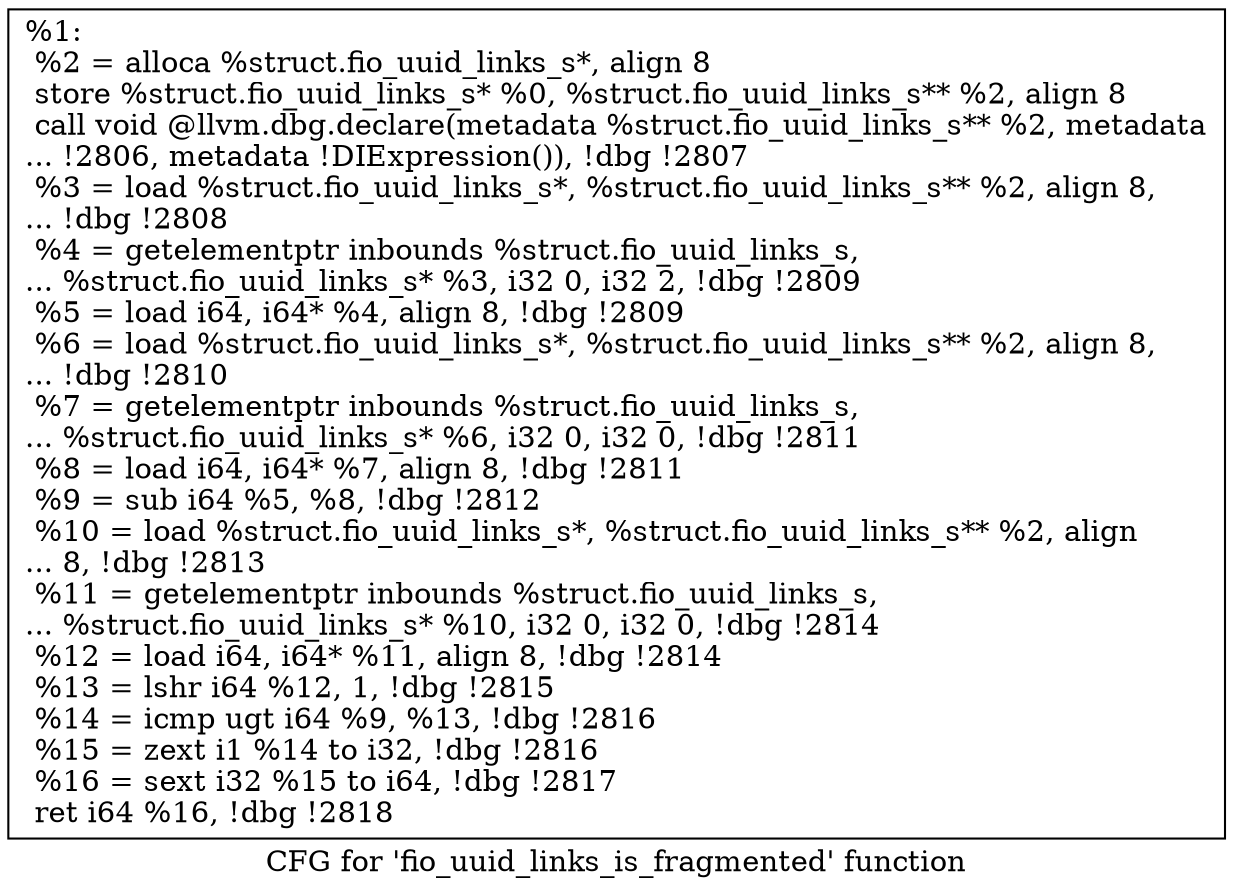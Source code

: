 digraph "CFG for 'fio_uuid_links_is_fragmented' function" {
	label="CFG for 'fio_uuid_links_is_fragmented' function";

	Node0x55685141df00 [shape=record,label="{%1:\l  %2 = alloca %struct.fio_uuid_links_s*, align 8\l  store %struct.fio_uuid_links_s* %0, %struct.fio_uuid_links_s** %2, align 8\l  call void @llvm.dbg.declare(metadata %struct.fio_uuid_links_s** %2, metadata\l... !2806, metadata !DIExpression()), !dbg !2807\l  %3 = load %struct.fio_uuid_links_s*, %struct.fio_uuid_links_s** %2, align 8,\l... !dbg !2808\l  %4 = getelementptr inbounds %struct.fio_uuid_links_s,\l... %struct.fio_uuid_links_s* %3, i32 0, i32 2, !dbg !2809\l  %5 = load i64, i64* %4, align 8, !dbg !2809\l  %6 = load %struct.fio_uuid_links_s*, %struct.fio_uuid_links_s** %2, align 8,\l... !dbg !2810\l  %7 = getelementptr inbounds %struct.fio_uuid_links_s,\l... %struct.fio_uuid_links_s* %6, i32 0, i32 0, !dbg !2811\l  %8 = load i64, i64* %7, align 8, !dbg !2811\l  %9 = sub i64 %5, %8, !dbg !2812\l  %10 = load %struct.fio_uuid_links_s*, %struct.fio_uuid_links_s** %2, align\l... 8, !dbg !2813\l  %11 = getelementptr inbounds %struct.fio_uuid_links_s,\l... %struct.fio_uuid_links_s* %10, i32 0, i32 0, !dbg !2814\l  %12 = load i64, i64* %11, align 8, !dbg !2814\l  %13 = lshr i64 %12, 1, !dbg !2815\l  %14 = icmp ugt i64 %9, %13, !dbg !2816\l  %15 = zext i1 %14 to i32, !dbg !2816\l  %16 = sext i32 %15 to i64, !dbg !2817\l  ret i64 %16, !dbg !2818\l}"];
}
